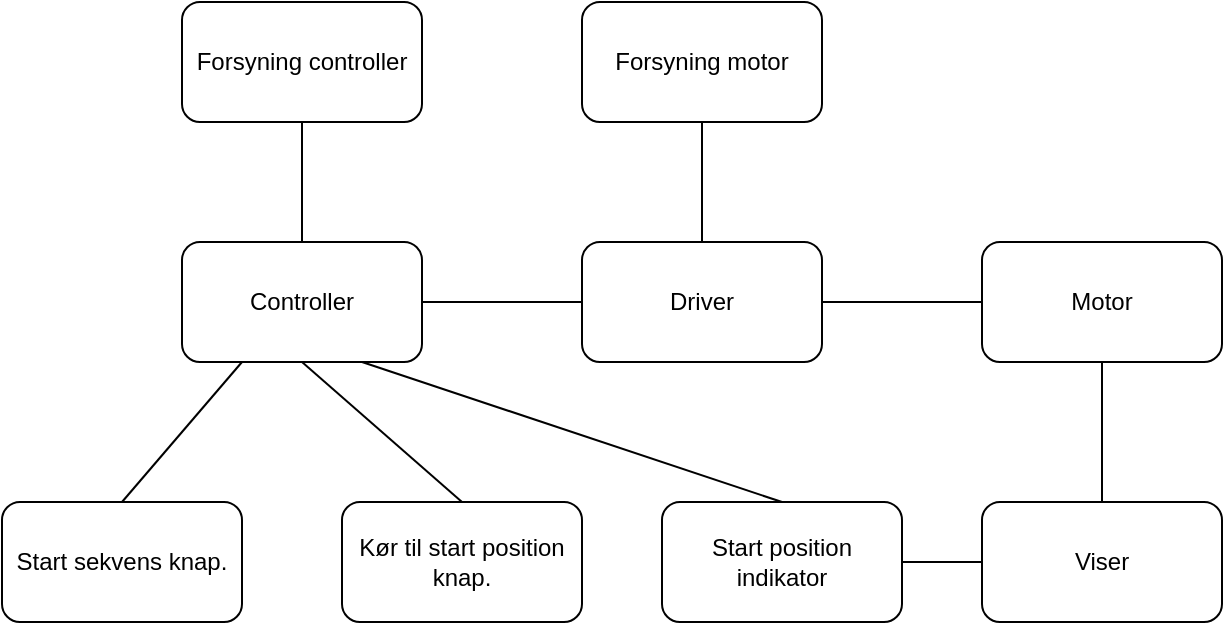 <mxfile version="21.6.9" type="github" pages="2">
  <diagram name="Logisk diagram" id="dPG3pB2D5_jtqFftoAp_">
    <mxGraphModel dx="838" dy="577" grid="1" gridSize="10" guides="1" tooltips="1" connect="1" arrows="1" fold="1" page="1" pageScale="1" pageWidth="827" pageHeight="1169" math="0" shadow="0">
      <root>
        <mxCell id="0" />
        <mxCell id="1" parent="0" />
        <mxCell id="TkG6Qyd_LCbUZVnlIC5L-1" value="Controller" style="rounded=1;whiteSpace=wrap;html=1;" parent="1" vertex="1">
          <mxGeometry x="160" y="180" width="120" height="60" as="geometry" />
        </mxCell>
        <mxCell id="TkG6Qyd_LCbUZVnlIC5L-2" value="Driver" style="rounded=1;whiteSpace=wrap;html=1;" parent="1" vertex="1">
          <mxGeometry x="360" y="180" width="120" height="60" as="geometry" />
        </mxCell>
        <mxCell id="TkG6Qyd_LCbUZVnlIC5L-3" value="Motor" style="rounded=1;whiteSpace=wrap;html=1;" parent="1" vertex="1">
          <mxGeometry x="560" y="180" width="120" height="60" as="geometry" />
        </mxCell>
        <mxCell id="TkG6Qyd_LCbUZVnlIC5L-4" value="Viser" style="rounded=1;whiteSpace=wrap;html=1;" parent="1" vertex="1">
          <mxGeometry x="560" y="310" width="120" height="60" as="geometry" />
        </mxCell>
        <mxCell id="TkG6Qyd_LCbUZVnlIC5L-5" value="Forsyning motor" style="rounded=1;whiteSpace=wrap;html=1;" parent="1" vertex="1">
          <mxGeometry x="360" y="60" width="120" height="60" as="geometry" />
        </mxCell>
        <mxCell id="TkG6Qyd_LCbUZVnlIC5L-6" value="Forsyning controller" style="rounded=1;whiteSpace=wrap;html=1;" parent="1" vertex="1">
          <mxGeometry x="160" y="60" width="120" height="60" as="geometry" />
        </mxCell>
        <mxCell id="TkG6Qyd_LCbUZVnlIC5L-7" value="" style="endArrow=none;html=1;rounded=0;entryX=0.5;entryY=1;entryDx=0;entryDy=0;exitX=0.5;exitY=0;exitDx=0;exitDy=0;" parent="1" source="TkG6Qyd_LCbUZVnlIC5L-1" target="TkG6Qyd_LCbUZVnlIC5L-6" edge="1">
          <mxGeometry width="50" height="50" relative="1" as="geometry">
            <mxPoint x="240" y="160" as="sourcePoint" />
            <mxPoint x="290" y="110" as="targetPoint" />
          </mxGeometry>
        </mxCell>
        <mxCell id="TkG6Qyd_LCbUZVnlIC5L-8" value="" style="endArrow=none;html=1;rounded=0;entryX=0.5;entryY=1;entryDx=0;entryDy=0;exitX=0.5;exitY=0;exitDx=0;exitDy=0;" parent="1" source="TkG6Qyd_LCbUZVnlIC5L-2" target="TkG6Qyd_LCbUZVnlIC5L-5" edge="1">
          <mxGeometry width="50" height="50" relative="1" as="geometry">
            <mxPoint x="280" y="190" as="sourcePoint" />
            <mxPoint x="280" y="110" as="targetPoint" />
          </mxGeometry>
        </mxCell>
        <mxCell id="TkG6Qyd_LCbUZVnlIC5L-9" value="" style="endArrow=none;html=1;rounded=0;exitX=1;exitY=0.5;exitDx=0;exitDy=0;entryX=0;entryY=0.5;entryDx=0;entryDy=0;" parent="1" source="TkG6Qyd_LCbUZVnlIC5L-1" target="TkG6Qyd_LCbUZVnlIC5L-2" edge="1">
          <mxGeometry width="50" height="50" relative="1" as="geometry">
            <mxPoint x="340" y="350" as="sourcePoint" />
            <mxPoint x="390" y="300" as="targetPoint" />
          </mxGeometry>
        </mxCell>
        <mxCell id="TkG6Qyd_LCbUZVnlIC5L-10" value="" style="endArrow=none;html=1;rounded=0;entryX=0;entryY=0.5;entryDx=0;entryDy=0;exitX=1;exitY=0.5;exitDx=0;exitDy=0;" parent="1" source="TkG6Qyd_LCbUZVnlIC5L-2" target="TkG6Qyd_LCbUZVnlIC5L-3" edge="1">
          <mxGeometry width="50" height="50" relative="1" as="geometry">
            <mxPoint x="530" y="210" as="sourcePoint" />
            <mxPoint x="580" y="160" as="targetPoint" />
          </mxGeometry>
        </mxCell>
        <mxCell id="TkG6Qyd_LCbUZVnlIC5L-11" value="" style="endArrow=none;html=1;rounded=0;entryX=0.5;entryY=1;entryDx=0;entryDy=0;" parent="1" source="TkG6Qyd_LCbUZVnlIC5L-4" target="TkG6Qyd_LCbUZVnlIC5L-3" edge="1">
          <mxGeometry width="50" height="50" relative="1" as="geometry">
            <mxPoint x="640" y="290" as="sourcePoint" />
            <mxPoint x="690" y="240" as="targetPoint" />
          </mxGeometry>
        </mxCell>
        <mxCell id="TkG6Qyd_LCbUZVnlIC5L-12" value="Start sekvens knap." style="rounded=1;whiteSpace=wrap;html=1;" parent="1" vertex="1">
          <mxGeometry x="70" y="310" width="120" height="60" as="geometry" />
        </mxCell>
        <mxCell id="TkG6Qyd_LCbUZVnlIC5L-13" value="" style="endArrow=none;html=1;rounded=0;exitX=0.5;exitY=0;exitDx=0;exitDy=0;entryX=0.25;entryY=1;entryDx=0;entryDy=0;" parent="1" source="TkG6Qyd_LCbUZVnlIC5L-12" target="TkG6Qyd_LCbUZVnlIC5L-1" edge="1">
          <mxGeometry width="50" height="50" relative="1" as="geometry">
            <mxPoint x="220" y="290" as="sourcePoint" />
            <mxPoint x="240" y="280" as="targetPoint" />
          </mxGeometry>
        </mxCell>
        <mxCell id="TkG6Qyd_LCbUZVnlIC5L-14" value="Kør til start position knap." style="rounded=1;whiteSpace=wrap;html=1;" parent="1" vertex="1">
          <mxGeometry x="240" y="310" width="120" height="60" as="geometry" />
        </mxCell>
        <mxCell id="TkG6Qyd_LCbUZVnlIC5L-15" value="" style="endArrow=none;html=1;rounded=0;exitX=0.5;exitY=0;exitDx=0;exitDy=0;entryX=0.5;entryY=1;entryDx=0;entryDy=0;" parent="1" source="TkG6Qyd_LCbUZVnlIC5L-14" target="TkG6Qyd_LCbUZVnlIC5L-1" edge="1">
          <mxGeometry width="50" height="50" relative="1" as="geometry">
            <mxPoint x="220" y="290" as="sourcePoint" />
            <mxPoint x="260" y="240" as="targetPoint" />
          </mxGeometry>
        </mxCell>
        <mxCell id="TkG6Qyd_LCbUZVnlIC5L-16" value="Start position indikator" style="rounded=1;whiteSpace=wrap;html=1;" parent="1" vertex="1">
          <mxGeometry x="400" y="310" width="120" height="60" as="geometry" />
        </mxCell>
        <mxCell id="TkG6Qyd_LCbUZVnlIC5L-17" value="" style="endArrow=none;html=1;rounded=0;exitX=0.5;exitY=0;exitDx=0;exitDy=0;entryX=0.75;entryY=1;entryDx=0;entryDy=0;" parent="1" source="TkG6Qyd_LCbUZVnlIC5L-16" target="TkG6Qyd_LCbUZVnlIC5L-1" edge="1">
          <mxGeometry width="50" height="50" relative="1" as="geometry">
            <mxPoint x="310" y="320" as="sourcePoint" />
            <mxPoint x="230" y="250" as="targetPoint" />
          </mxGeometry>
        </mxCell>
        <mxCell id="TkG6Qyd_LCbUZVnlIC5L-18" value="" style="endArrow=none;html=1;rounded=0;exitX=1;exitY=0.5;exitDx=0;exitDy=0;entryX=0;entryY=0.5;entryDx=0;entryDy=0;" parent="1" source="TkG6Qyd_LCbUZVnlIC5L-16" target="TkG6Qyd_LCbUZVnlIC5L-4" edge="1">
          <mxGeometry width="50" height="50" relative="1" as="geometry">
            <mxPoint x="550" y="470" as="sourcePoint" />
            <mxPoint x="600" y="420" as="targetPoint" />
          </mxGeometry>
        </mxCell>
      </root>
    </mxGraphModel>
  </diagram>
  <diagram id="l6DRepzlqL9i9iowFTNQ" name="Elektrisk">
    <mxGraphModel dx="838" dy="577" grid="1" gridSize="10" guides="1" tooltips="1" connect="1" arrows="1" fold="1" page="1" pageScale="1" pageWidth="827" pageHeight="1169" math="0" shadow="0">
      <root>
        <mxCell id="0" />
        <mxCell id="1" parent="0" />
        <mxCell id="NkgPXzyj2ErXrCZgj2ab-4" value="PSU#2" style="rounded=1;whiteSpace=wrap;html=1;" vertex="1" parent="1">
          <mxGeometry x="110" y="320" width="90" height="60" as="geometry" />
        </mxCell>
        <mxCell id="NkgPXzyj2ErXrCZgj2ab-5" value="" style="endArrow=none;html=1;rounded=0;entryX=0;entryY=0.5;entryDx=0;entryDy=0;exitX=0.5;exitY=0;exitDx=0;exitDy=0;" edge="1" parent="1" target="NkgPXzyj2ErXrCZgj2ab-4" source="S6Jj7XA6q13D-qL-5X8c-39">
          <mxGeometry width="50" height="50" relative="1" as="geometry">
            <mxPoint x="20" y="350" as="sourcePoint" />
            <mxPoint x="40" y="340" as="targetPoint" />
            <Array as="points">
              <mxPoint x="80" y="350" />
            </Array>
          </mxGeometry>
        </mxCell>
        <mxCell id="NkgPXzyj2ErXrCZgj2ab-6" value="220V AC" style="text;html=1;strokeColor=none;fillColor=none;align=center;verticalAlign=middle;whiteSpace=wrap;rounded=0;" vertex="1" parent="1">
          <mxGeometry x="20" y="570" width="60" height="30" as="geometry" />
        </mxCell>
        <mxCell id="NkgPXzyj2ErXrCZgj2ab-9" value="+" style="text;html=1;strokeColor=none;fillColor=none;align=center;verticalAlign=middle;whiteSpace=wrap;rounded=0;" vertex="1" parent="1">
          <mxGeometry x="163" y="324" width="60" height="30" as="geometry" />
        </mxCell>
        <mxCell id="NkgPXzyj2ErXrCZgj2ab-11" value="PSU#2" style="rounded=1;whiteSpace=wrap;html=1;" vertex="1" parent="1">
          <mxGeometry x="110" y="220" width="90" height="60" as="geometry" />
        </mxCell>
        <mxCell id="NkgPXzyj2ErXrCZgj2ab-12" value="" style="endArrow=none;html=1;rounded=0;entryX=0;entryY=0.5;entryDx=0;entryDy=0;exitX=0.25;exitY=0;exitDx=0;exitDy=0;" edge="1" parent="1" target="NkgPXzyj2ErXrCZgj2ab-11" source="S6Jj7XA6q13D-qL-5X8c-39">
          <mxGeometry width="50" height="50" relative="1" as="geometry">
            <mxPoint x="20" y="250" as="sourcePoint" />
            <mxPoint x="40" y="240" as="targetPoint" />
            <Array as="points">
              <mxPoint x="50" y="250" />
            </Array>
          </mxGeometry>
        </mxCell>
        <mxCell id="NkgPXzyj2ErXrCZgj2ab-14" value="+" style="text;html=1;strokeColor=none;fillColor=none;align=center;verticalAlign=middle;whiteSpace=wrap;rounded=0;" vertex="1" parent="1">
          <mxGeometry x="163" y="224" width="60" height="30" as="geometry" />
        </mxCell>
        <mxCell id="NkgPXzyj2ErXrCZgj2ab-16" value="" style="endArrow=none;html=1;rounded=0;entryX=1;entryY=0.75;entryDx=0;entryDy=0;" edge="1" parent="1" target="NkgPXzyj2ErXrCZgj2ab-11">
          <mxGeometry width="50" height="50" relative="1" as="geometry">
            <mxPoint x="200" y="340" as="sourcePoint" />
            <mxPoint x="320" y="270" as="targetPoint" />
            <Array as="points">
              <mxPoint x="240" y="340" />
              <mxPoint x="240" y="265" />
            </Array>
          </mxGeometry>
        </mxCell>
        <mxCell id="NkgPXzyj2ErXrCZgj2ab-17" value="-" style="text;html=1;strokeColor=none;fillColor=none;align=center;verticalAlign=middle;whiteSpace=wrap;rounded=0;" vertex="1" parent="1">
          <mxGeometry x="163" y="250" width="60" height="30" as="geometry" />
        </mxCell>
        <mxCell id="NkgPXzyj2ErXrCZgj2ab-18" value="" style="endArrow=none;html=1;rounded=0;entryX=0;entryY=0.5;entryDx=0;entryDy=0;" edge="1" parent="1" target="S6Jj7XA6q13D-qL-5X8c-4">
          <mxGeometry width="50" height="50" relative="1" as="geometry">
            <mxPoint x="200" y="240" as="sourcePoint" />
            <mxPoint x="240" y="160" as="targetPoint" />
            <Array as="points">
              <mxPoint x="240" y="240" />
              <mxPoint x="240" y="175" />
            </Array>
          </mxGeometry>
        </mxCell>
        <mxCell id="S6Jj7XA6q13D-qL-5X8c-1" value="Driver&lt;br&gt;DMT860T" style="rounded=1;whiteSpace=wrap;html=1;" vertex="1" parent="1">
          <mxGeometry x="290" y="140" width="120" height="330" as="geometry" />
        </mxCell>
        <mxCell id="S6Jj7XA6q13D-qL-5X8c-2" value="AC" style="text;html=1;strokeColor=none;fillColor=none;align=center;verticalAlign=middle;whiteSpace=wrap;rounded=0;" vertex="1" parent="1">
          <mxGeometry x="290" y="190" width="30" height="30" as="geometry" />
        </mxCell>
        <mxCell id="S6Jj7XA6q13D-qL-5X8c-4" value="AC" style="text;html=1;strokeColor=none;fillColor=none;align=center;verticalAlign=middle;whiteSpace=wrap;rounded=0;" vertex="1" parent="1">
          <mxGeometry x="290" y="160" width="30" height="30" as="geometry" />
        </mxCell>
        <mxCell id="S6Jj7XA6q13D-qL-5X8c-5" value="" style="endArrow=none;html=1;rounded=0;exitX=1;exitY=0.75;exitDx=0;exitDy=0;" edge="1" parent="1" source="NkgPXzyj2ErXrCZgj2ab-4">
          <mxGeometry width="50" height="50" relative="1" as="geometry">
            <mxPoint x="210" y="410" as="sourcePoint" />
            <mxPoint x="290" y="207" as="targetPoint" />
            <Array as="points">
              <mxPoint x="260" y="365" />
              <mxPoint x="260" y="207" />
            </Array>
          </mxGeometry>
        </mxCell>
        <mxCell id="S6Jj7XA6q13D-qL-5X8c-6" value="-" style="text;html=1;strokeColor=none;fillColor=none;align=center;verticalAlign=middle;whiteSpace=wrap;rounded=0;" vertex="1" parent="1">
          <mxGeometry x="163" y="350" width="60" height="30" as="geometry" />
        </mxCell>
        <mxCell id="S6Jj7XA6q13D-qL-5X8c-7" value="Motor" style="rounded=1;whiteSpace=wrap;html=1;" vertex="1" parent="1">
          <mxGeometry x="560" y="90" width="120" height="120" as="geometry" />
        </mxCell>
        <mxCell id="S6Jj7XA6q13D-qL-5X8c-12" value="A+&lt;br&gt;&lt;br&gt;A-&lt;br&gt;&lt;br&gt;B+&lt;br&gt;&lt;br&gt;B-" style="text;html=1;strokeColor=none;fillColor=none;align=left;verticalAlign=middle;whiteSpace=wrap;rounded=0;" vertex="1" parent="1">
          <mxGeometry x="560" y="90" width="30" height="120" as="geometry" />
        </mxCell>
        <mxCell id="S6Jj7XA6q13D-qL-5X8c-16" value="" style="endArrow=none;html=1;rounded=0;entryX=-0.067;entryY=0.167;entryDx=0;entryDy=0;entryPerimeter=0;" edge="1" parent="1" target="S6Jj7XA6q13D-qL-5X8c-12">
          <mxGeometry width="50" height="50" relative="1" as="geometry">
            <mxPoint x="410" y="170" as="sourcePoint" />
            <mxPoint x="510" y="100" as="targetPoint" />
          </mxGeometry>
        </mxCell>
        <mxCell id="S6Jj7XA6q13D-qL-5X8c-17" value="" style="endArrow=none;html=1;rounded=0;strokeColor=#33FF33;exitX=0.992;exitY=0.17;exitDx=0;exitDy=0;exitPerimeter=0;" edge="1" parent="1" source="S6Jj7XA6q13D-qL-5X8c-1">
          <mxGeometry width="50" height="50" relative="1" as="geometry">
            <mxPoint x="470" y="120" as="sourcePoint" />
            <mxPoint x="560" y="140" as="targetPoint" />
          </mxGeometry>
        </mxCell>
        <mxCell id="S6Jj7XA6q13D-qL-5X8c-18" value="" style="endArrow=none;html=1;rounded=0;strokeColor=#FF0000;exitX=1;exitY=0.25;exitDx=0;exitDy=0;" edge="1" parent="1" source="S6Jj7XA6q13D-qL-5X8c-1">
          <mxGeometry width="50" height="50" relative="1" as="geometry">
            <mxPoint x="480" y="170" as="sourcePoint" />
            <mxPoint x="560" y="160" as="targetPoint" />
          </mxGeometry>
        </mxCell>
        <mxCell id="S6Jj7XA6q13D-qL-5X8c-19" value="" style="endArrow=none;html=1;rounded=0;strokeColor=#3333FF;" edge="1" parent="1">
          <mxGeometry width="50" height="50" relative="1" as="geometry">
            <mxPoint x="410" y="250" as="sourcePoint" />
            <mxPoint x="560" y="190" as="targetPoint" />
          </mxGeometry>
        </mxCell>
        <mxCell id="S6Jj7XA6q13D-qL-5X8c-20" value="A+&lt;br&gt;&lt;br&gt;A-&lt;br&gt;&lt;br&gt;B+&lt;br&gt;&lt;br&gt;B-" style="text;html=1;strokeColor=none;fillColor=none;align=left;verticalAlign=middle;whiteSpace=wrap;rounded=0;" vertex="1" parent="1">
          <mxGeometry x="389" y="150" width="11" height="120" as="geometry" />
        </mxCell>
        <mxCell id="S6Jj7XA6q13D-qL-5X8c-27" value="Pul+" style="text;html=1;strokeColor=none;fillColor=none;align=center;verticalAlign=middle;whiteSpace=wrap;rounded=0;" vertex="1" parent="1">
          <mxGeometry x="370" y="337" width="40" height="26" as="geometry" />
        </mxCell>
        <mxCell id="S6Jj7XA6q13D-qL-5X8c-30" value="Pul+" style="text;html=1;strokeColor=none;fillColor=none;align=center;verticalAlign=middle;whiteSpace=wrap;rounded=0;" vertex="1" parent="1">
          <mxGeometry x="370" y="320" width="40" height="26" as="geometry" />
        </mxCell>
        <mxCell id="S6Jj7XA6q13D-qL-5X8c-35" value="Dir-" style="text;html=1;strokeColor=none;fillColor=none;align=center;verticalAlign=middle;whiteSpace=wrap;rounded=0;" vertex="1" parent="1">
          <mxGeometry x="370" y="380" width="40" height="26" as="geometry" />
        </mxCell>
        <mxCell id="S6Jj7XA6q13D-qL-5X8c-36" value="Dir+" style="text;html=1;strokeColor=none;fillColor=none;align=center;verticalAlign=middle;whiteSpace=wrap;rounded=0;" vertex="1" parent="1">
          <mxGeometry x="370" y="363" width="40" height="26" as="geometry" />
        </mxCell>
        <mxCell id="S6Jj7XA6q13D-qL-5X8c-37" value="Ena-" style="text;html=1;strokeColor=none;fillColor=none;align=center;verticalAlign=middle;whiteSpace=wrap;rounded=0;" vertex="1" parent="1">
          <mxGeometry x="370" y="427" width="40" height="26" as="geometry" />
        </mxCell>
        <mxCell id="S6Jj7XA6q13D-qL-5X8c-38" value="Ena+" style="text;html=1;strokeColor=none;fillColor=none;align=center;verticalAlign=middle;whiteSpace=wrap;rounded=0;" vertex="1" parent="1">
          <mxGeometry x="370" y="410" width="40" height="26" as="geometry" />
        </mxCell>
        <mxCell id="S6Jj7XA6q13D-qL-5X8c-39" value="Stikdåse (3 stik)" style="rounded=0;whiteSpace=wrap;html=1;" vertex="1" parent="1">
          <mxGeometry x="20" y="500" width="120" height="60" as="geometry" />
        </mxCell>
        <mxCell id="S6Jj7XA6q13D-qL-5X8c-40" value="" style="endArrow=none;html=1;rounded=0;entryX=0.5;entryY=1;entryDx=0;entryDy=0;" edge="1" parent="1" target="S6Jj7XA6q13D-qL-5X8c-39">
          <mxGeometry width="50" height="50" relative="1" as="geometry">
            <mxPoint x="80" y="630" as="sourcePoint" />
            <mxPoint x="-20" y="530" as="targetPoint" />
          </mxGeometry>
        </mxCell>
        <mxCell id="S6Jj7XA6q13D-qL-5X8c-41" value="5V PSU" style="rounded=0;whiteSpace=wrap;html=1;" vertex="1" parent="1">
          <mxGeometry x="140" y="520" width="60" height="20" as="geometry" />
        </mxCell>
        <mxCell id="qrkqMXvxsfJEgGQK7cAp-1" value="Controller&lt;br&gt;Uno3" style="rounded=1;whiteSpace=wrap;html=1;" vertex="1" parent="1">
          <mxGeometry x="560" y="260" width="120" height="300" as="geometry" />
        </mxCell>
        <mxCell id="qrkqMXvxsfJEgGQK7cAp-2" value="USB" style="text;html=1;strokeColor=none;fillColor=none;align=center;verticalAlign=middle;whiteSpace=wrap;rounded=0;" vertex="1" parent="1">
          <mxGeometry x="560" y="515" width="40" height="30" as="geometry" />
        </mxCell>
        <mxCell id="qrkqMXvxsfJEgGQK7cAp-3" value="" style="endArrow=none;html=1;rounded=0;exitX=1;exitY=0.5;exitDx=0;exitDy=0;entryX=0;entryY=0.5;entryDx=0;entryDy=0;" edge="1" parent="1" source="S6Jj7XA6q13D-qL-5X8c-41" target="qrkqMXvxsfJEgGQK7cAp-2">
          <mxGeometry width="50" height="50" relative="1" as="geometry">
            <mxPoint x="240" y="540" as="sourcePoint" />
            <mxPoint x="290" y="490" as="targetPoint" />
          </mxGeometry>
        </mxCell>
      </root>
    </mxGraphModel>
  </diagram>
</mxfile>
